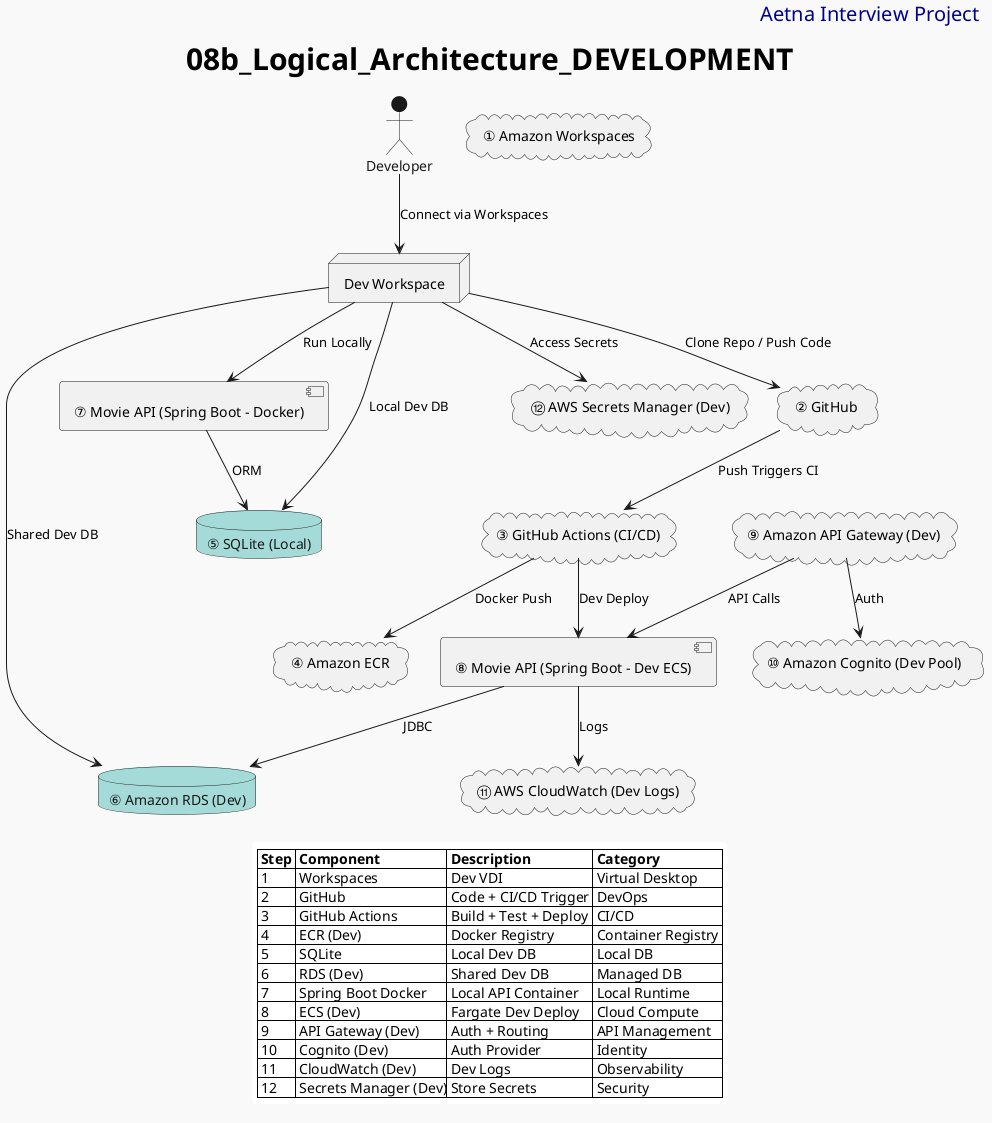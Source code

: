 @startuml 08b_Logical_Architecture_DEVELOPMENT
!theme mars

' Project and Title Header
skinparam HeaderFontSize 20
skinparam HeaderFontColor #00008B
header Aetna Interview Project

skinparam titleFontSize 30
title 08b_Logical_Architecture_DEVELOPMENT

' Make the legend/table lighter
skinparam LegendBackgroundColor #F2F2F2  ' light gray
skinparam LegendBorderColor #CCCCCC    ' subtle border

actor "Developer" as Dev
database "⑤ SQLite (Local)" as SQLite
database "⑥ Amazon RDS (Dev)" as DevRDS
cloud "⑩ Amazon Cognito (Dev Pool)" as DevCognito
cloud "① Amazon Workspaces" as Workspaces
cloud "⑨ Amazon API Gateway (Dev)" as DevAPI
cloud "② GitHub" as GitHub
cloud "④ Amazon ECR" as DevECR
cloud "⑪ AWS CloudWatch (Dev Logs)" as DevCW
cloud "③ GitHub Actions (CI/CD)" as GHCI
cloud "⑫ AWS Secrets Manager (Dev)" as DevSecrets

node "Dev Workspace" as WS
component "⑦ Movie API (Spring Boot - Docker)" as LocalAPI
component "⑧ Movie API (Spring Boot - Dev ECS)" as ECSDev

Dev --> WS : Connect via Workspaces
WS --> GitHub : Clone Repo / Push Code
WS --> SQLite : Local Dev DB
WS --> LocalAPI : Run Locally
WS --> DevRDS : Shared Dev DB
WS --> DevSecrets : Access Secrets
 LocalAPI --> SQLite : ORM
 GitHub --> GHCI : Push Triggers CI
 GHCI --> DevECR : Docker Push
 GHCI --> ECSDev : Dev Deploy
 DevAPI --> DevCognito : Auth
 DevAPI --> ECSDev : API Calls
 ECSDev --> DevRDS : JDBC
 ECSDev --> DevCW : Logs
 ' UML Table for Development Components
legend bottom
|= Step |= Component |= Description |= Category |
| 1  | Workspaces        | Dev VDI             | Virtual Desktop  |
| 2  | GitHub            | Code + CI/CD Trigger | DevOps           |
| 3  | GitHub Actions    | Build + Test + Deploy | CI/CD            |
| 4  | ECR (Dev)         | Docker Registry     | Container Registry |
| 5  | SQLite            | Local Dev DB        | Local DB         |
| 6  | RDS (Dev)         | Shared Dev DB       | Managed DB       |
| 7  | Spring Boot Docker| Local API Container | Local Runtime    |
| 8  | ECS (Dev)         | Fargate Dev Deploy  | Cloud Compute    |
| 9  | API Gateway (Dev) | Auth + Routing      | API Management   |
| 10 | Cognito (Dev)     | Auth Provider       | Identity         |
| 11 | CloudWatch (Dev)    | Dev Logs            | Observability    |
| 12 | Secrets Manager (Dev)| Store Secrets       | Security         |
endlegend
@enduml